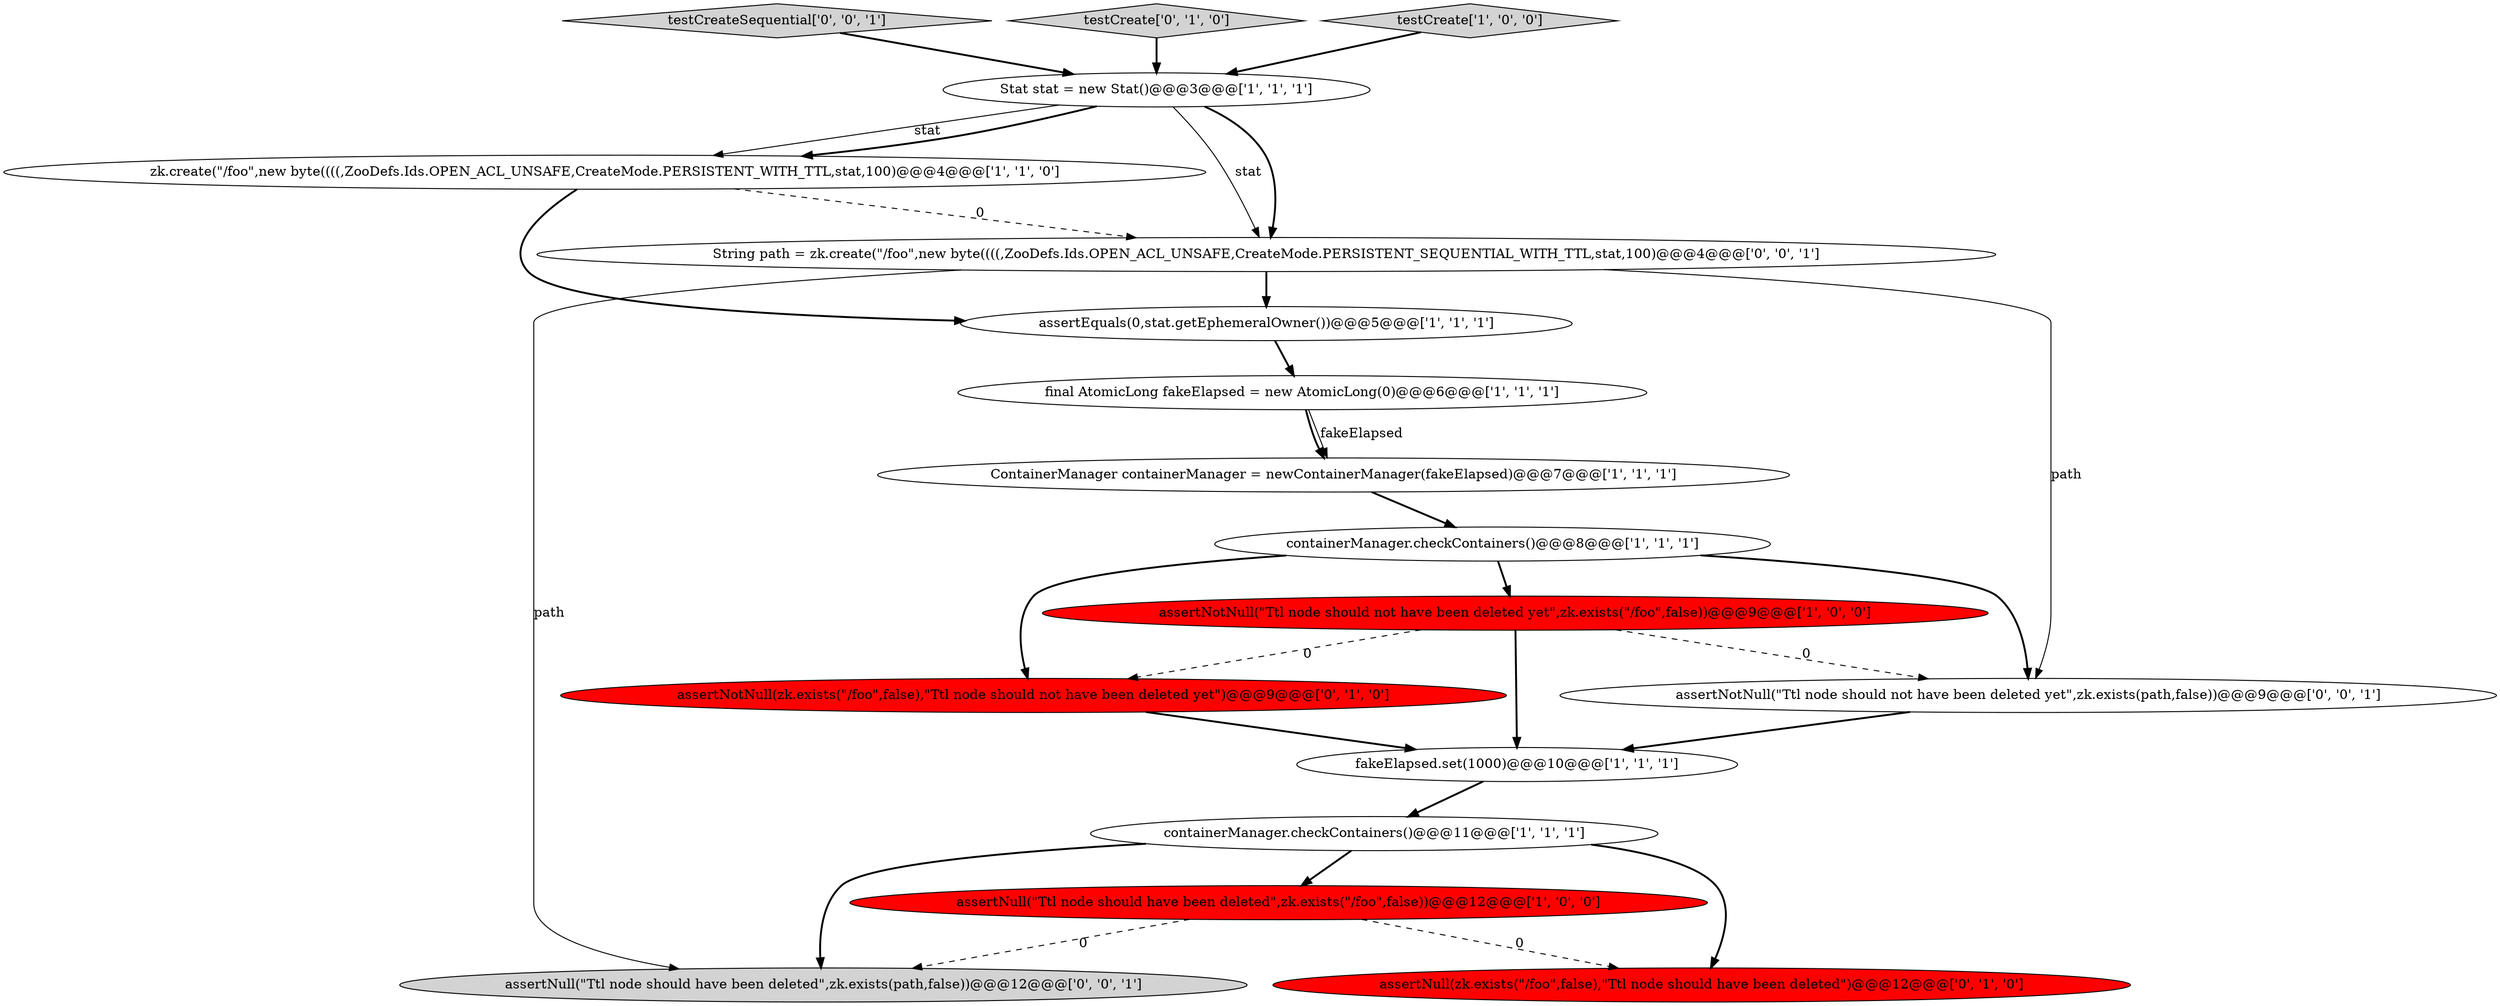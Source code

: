 digraph {
8 [style = filled, label = "assertNotNull(\"Ttl node should not have been deleted yet\",zk.exists(\"/foo\",false))@@@9@@@['1', '0', '0']", fillcolor = red, shape = ellipse image = "AAA1AAABBB1BBB"];
14 [style = filled, label = "testCreateSequential['0', '0', '1']", fillcolor = lightgray, shape = diamond image = "AAA0AAABBB3BBB"];
0 [style = filled, label = "zk.create(\"/foo\",new byte((((,ZooDefs.Ids.OPEN_ACL_UNSAFE,CreateMode.PERSISTENT_WITH_TTL,stat,100)@@@4@@@['1', '1', '0']", fillcolor = white, shape = ellipse image = "AAA0AAABBB1BBB"];
9 [style = filled, label = "assertEquals(0,stat.getEphemeralOwner())@@@5@@@['1', '1', '1']", fillcolor = white, shape = ellipse image = "AAA0AAABBB1BBB"];
11 [style = filled, label = "assertNotNull(zk.exists(\"/foo\",false),\"Ttl node should not have been deleted yet\")@@@9@@@['0', '1', '0']", fillcolor = red, shape = ellipse image = "AAA1AAABBB2BBB"];
15 [style = filled, label = "assertNull(\"Ttl node should have been deleted\",zk.exists(path,false))@@@12@@@['0', '0', '1']", fillcolor = lightgray, shape = ellipse image = "AAA0AAABBB3BBB"];
17 [style = filled, label = "assertNotNull(\"Ttl node should not have been deleted yet\",zk.exists(path,false))@@@9@@@['0', '0', '1']", fillcolor = white, shape = ellipse image = "AAA0AAABBB3BBB"];
7 [style = filled, label = "Stat stat = new Stat()@@@3@@@['1', '1', '1']", fillcolor = white, shape = ellipse image = "AAA0AAABBB1BBB"];
3 [style = filled, label = "containerManager.checkContainers()@@@11@@@['1', '1', '1']", fillcolor = white, shape = ellipse image = "AAA0AAABBB1BBB"];
2 [style = filled, label = "fakeElapsed.set(1000)@@@10@@@['1', '1', '1']", fillcolor = white, shape = ellipse image = "AAA0AAABBB1BBB"];
10 [style = filled, label = "containerManager.checkContainers()@@@8@@@['1', '1', '1']", fillcolor = white, shape = ellipse image = "AAA0AAABBB1BBB"];
13 [style = filled, label = "testCreate['0', '1', '0']", fillcolor = lightgray, shape = diamond image = "AAA0AAABBB2BBB"];
16 [style = filled, label = "String path = zk.create(\"/foo\",new byte((((,ZooDefs.Ids.OPEN_ACL_UNSAFE,CreateMode.PERSISTENT_SEQUENTIAL_WITH_TTL,stat,100)@@@4@@@['0', '0', '1']", fillcolor = white, shape = ellipse image = "AAA0AAABBB3BBB"];
4 [style = filled, label = "final AtomicLong fakeElapsed = new AtomicLong(0)@@@6@@@['1', '1', '1']", fillcolor = white, shape = ellipse image = "AAA0AAABBB1BBB"];
5 [style = filled, label = "assertNull(\"Ttl node should have been deleted\",zk.exists(\"/foo\",false))@@@12@@@['1', '0', '0']", fillcolor = red, shape = ellipse image = "AAA1AAABBB1BBB"];
6 [style = filled, label = "testCreate['1', '0', '0']", fillcolor = lightgray, shape = diamond image = "AAA0AAABBB1BBB"];
12 [style = filled, label = "assertNull(zk.exists(\"/foo\",false),\"Ttl node should have been deleted\")@@@12@@@['0', '1', '0']", fillcolor = red, shape = ellipse image = "AAA1AAABBB2BBB"];
1 [style = filled, label = "ContainerManager containerManager = newContainerManager(fakeElapsed)@@@7@@@['1', '1', '1']", fillcolor = white, shape = ellipse image = "AAA0AAABBB1BBB"];
0->9 [style = bold, label=""];
5->12 [style = dashed, label="0"];
16->17 [style = solid, label="path"];
9->4 [style = bold, label=""];
4->1 [style = solid, label="fakeElapsed"];
7->0 [style = solid, label="stat"];
2->3 [style = bold, label=""];
0->16 [style = dashed, label="0"];
16->15 [style = solid, label="path"];
7->0 [style = bold, label=""];
10->17 [style = bold, label=""];
3->15 [style = bold, label=""];
3->12 [style = bold, label=""];
7->16 [style = solid, label="stat"];
11->2 [style = bold, label=""];
14->7 [style = bold, label=""];
3->5 [style = bold, label=""];
10->8 [style = bold, label=""];
8->2 [style = bold, label=""];
17->2 [style = bold, label=""];
13->7 [style = bold, label=""];
7->16 [style = bold, label=""];
8->17 [style = dashed, label="0"];
4->1 [style = bold, label=""];
8->11 [style = dashed, label="0"];
6->7 [style = bold, label=""];
5->15 [style = dashed, label="0"];
1->10 [style = bold, label=""];
16->9 [style = bold, label=""];
10->11 [style = bold, label=""];
}
